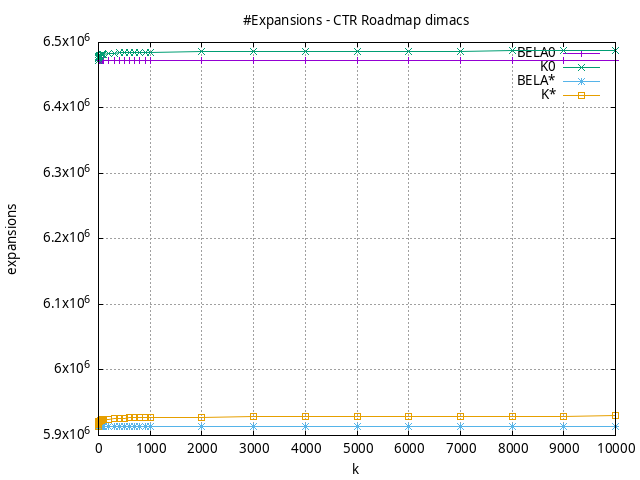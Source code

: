 #!/usr/bin/gnuplot
# -*- coding: utf-8 -*-
#
# results/roadmap/dimacs/CTR/USA-road-d.CTR.mixed.expansions.gnuplot
#
# Started on 01/09/2024 14:42:49
# Author: Carlos Linares López
set grid
set xlabel "k"
set ylabel "expansions"

set title "#Expansions - CTR Roadmap dimacs"

set terminal png enhanced font "Ariel,10"
set output 'USA-road-d.CTR.mixed.expansions.png'

plot "-" title "BELA0"      with linesp, "-" title "K0"      with linesp, "-" title "BELA*"      with linesp, "-" title "K*"      with linesp

	1 6472147.74
	2 6472148.43
	3 6472149.08
	4 6472149.77
	5 6472150.97
	6 6472151.27
	7 6472152.25
	8 6472152.49
	9 6472153.31
	10 6472153.5
	20 6472156.91
	30 6472159.0
	40 6472160.77
	50 6472162.36
	60 6472163.7
	70 6472164.95
	80 6472166.07
	90 6472167.21
	100 6472168.11
	200 6472174.44
	300 6472178.53
	400 6472181.47
	500 6472183.74
	600 6472185.73
	700 6472187.76
	800 6472189.29
	900 6472190.8
	1000 6472191.95
	2000 6472200.16
	3000 6472205.66
	4000 6472209.99
	5000 6472212.87
	6000 6472215.6
	7000 6472218.11
	8000 6472220.13
	9000 6472221.87
	10000 6472223.38
end
	1 6472149.43
	2 6475370.17
	3 6476514.56
	4 6477072.78
	5 6477995.07
	6 6478288.8
	7 6478367.6
	8 6478542.47
	9 6478761.66
	10 6478786.36
	20 6479798.13
	30 6480207.29
	40 6480907.35
	50 6481023.66
	60 6481122.66
	70 6481515.77
	80 6481768.58
	90 6481776.52
	100 6482057.99
	200 6482752.24
	300 6483594.56
	400 6483986.94
	500 6484074.24
	600 6484440.31
	700 6484515.26
	800 6484700.48
	900 6485155.39
	1000 6485162.05
	2000 6485803.28
	3000 6486314.81
	4000 6486520.53
	5000 6486641.01
	6000 6486701.93
	7000 6486821.3
	8000 6487027.48
	9000 6487058.33
	10000 6487461.51
end
	1 5914205.54
	2 5914206.02
	3 5914206.61
	4 5914207.33
	5 5914208.17
	6 5914208.39
	7 5914209.15
	8 5914209.3
	9 5914209.93
	10 5914210.01
	20 5914213.04
	30 5914214.98
	40 5914216.5
	50 5914218.02
	60 5914219.3
	70 5914220.22
	80 5914221.16
	90 5914222.02
	100 5914222.75
	200 5914227.68
	300 5914231.04
	400 5914233.77
	500 5914235.79
	600 5914237.78
	700 5914239.01
	800 5914240.32
	900 5914241.61
	1000 5914242.7
	2000 5914250.53
	3000 5914255.47
	4000 5914258.71
	5000 5914261.27
	6000 5914263.63
	7000 5914265.58
	8000 5914266.98
	9000 5914268.52
	10000 5914269.92
end
	1 5914207.11
	2 5917453.81
	3 5918899.59
	4 5919541.87
	5 5920206.29
	6 5920457.57
	7 5920526.66
	8 5920694.12
	9 5920941.05
	10 5920974.25
	20 5922034.3
	30 5922397.25
	40 5923128.25
	50 5923258.38
	60 5923418.23
	70 5923836.23
	80 5924122.51
	90 5924127.47
	100 5924366.77
	200 5925050.49
	300 5925927.22
	400 5926562.04
	500 5926635.89
	600 5926974.55
	700 5926975.69
	800 5927130.17
	900 5927612.33
	1000 5927619.6
	2000 5928223.83
	3000 5928624.87
	4000 5929051.27
	5000 5929180.38
	6000 5929233.78
	7000 5929544.05
	8000 5929545.79
	9000 5929575.0
	10000 5930200.15
end

